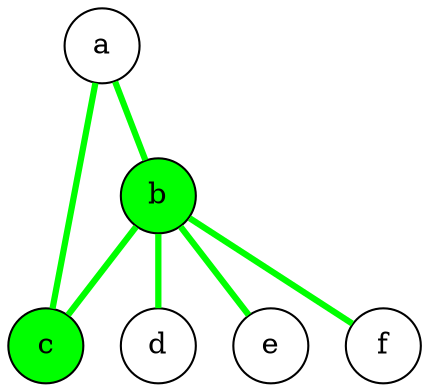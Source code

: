 graph G {
    graph[bgcolor="transparent"]
    node[shape=circle]
    {
        node[style=filled,fillcolor=green] b c
    }
    edge[color=green,penwidth=3]
    a -- b
    b -- c
    b -- d
    b -- e
    b -- f
    a -- c
}

